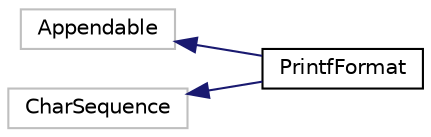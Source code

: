 digraph "Graphical Class Hierarchy"
{
 // INTERACTIVE_SVG=YES
  bgcolor="transparent";
  edge [fontname="Helvetica",fontsize="10",labelfontname="Helvetica",labelfontsize="10"];
  node [fontname="Helvetica",fontsize="10",shape=record];
  rankdir="LR";
  Node740 [label="Appendable",height=0.2,width=0.4,color="grey75"];
  Node740 -> Node0 [dir="back",color="midnightblue",fontsize="10",style="solid",fontname="Helvetica"];
  Node0 [label="PrintfFormat",height=0.2,width=0.4,color="black",URL="$da/d2e/classumontreal_1_1ssj_1_1util_1_1PrintfFormat.html",tooltip="This class acts like a StringBuffer which defines new types of append methods. "];
  Node721 [label="CharSequence",height=0.2,width=0.4,color="grey75"];
  Node721 -> Node0 [dir="back",color="midnightblue",fontsize="10",style="solid",fontname="Helvetica"];
}
